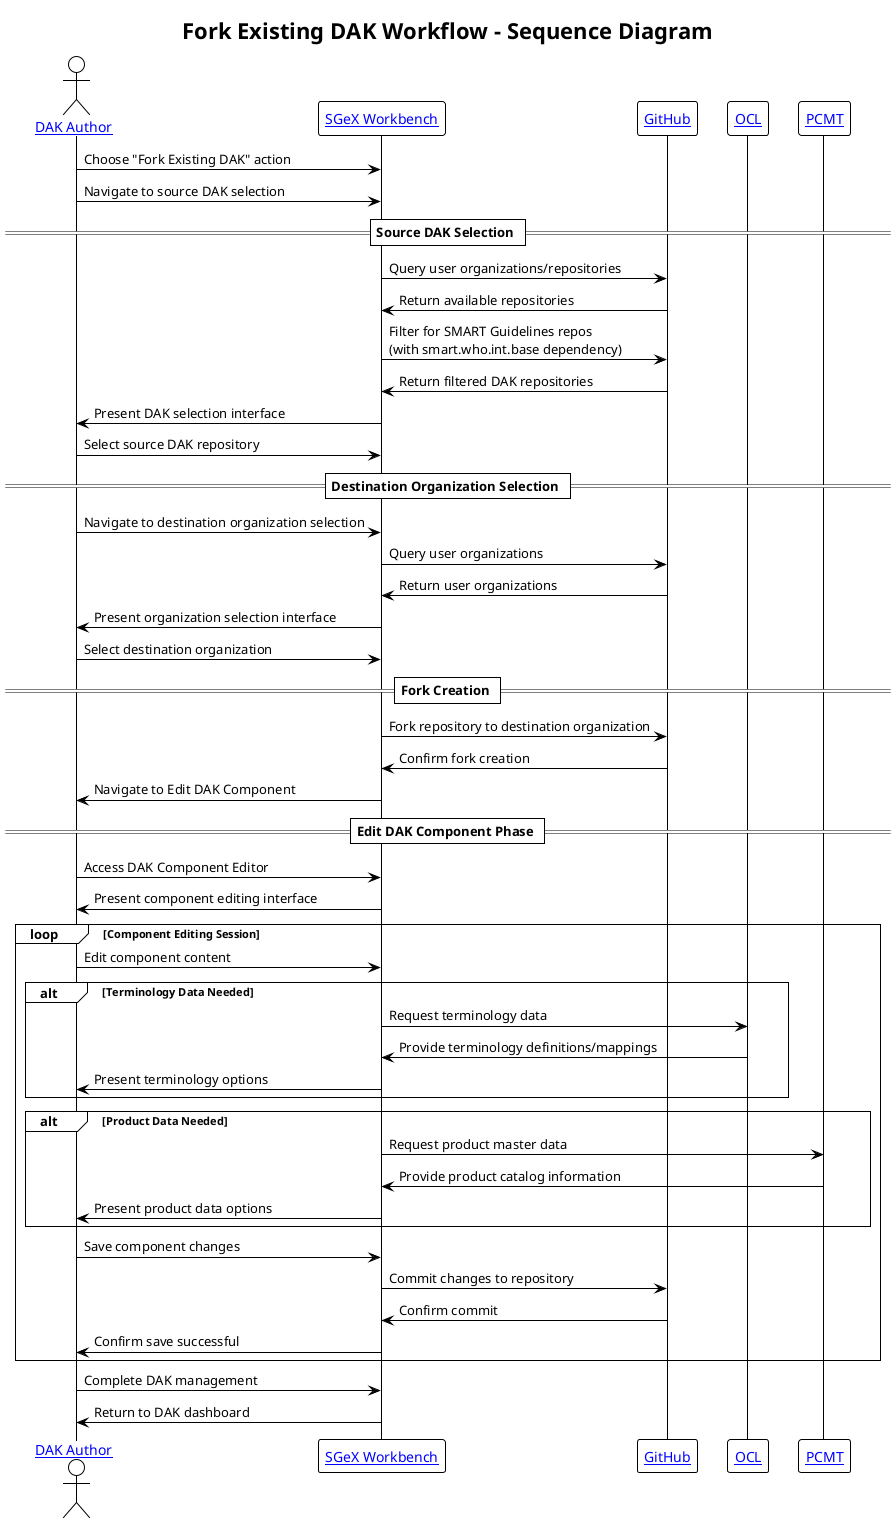 @startuml Fork Existing DAK Workflow Sequence
!theme plain
title Fork Existing DAK Workflow - Sequence Diagram

actor "[[../requirements.md#req-actor-001 DAK Author]]" as Author
participant "[[../requirements.md#req-actor-002 SGeX Workbench]]" as SGeX  
participant "[[../requirements.md#req-actor-003 GitHub]]" as GitHub
participant "[[../requirements.md#req-actor-004 OCL]]" as OCL
participant "[[../requirements.md#req-actor-005 PCMT]]" as PCMT

Author -> SGeX: Choose "Fork Existing DAK" action
Author -> SGeX: Navigate to source DAK selection

== Source DAK Selection ==
SGeX -> GitHub: Query user organizations/repositories
GitHub -> SGeX: Return available repositories
SGeX -> GitHub: Filter for SMART Guidelines repos\n(with smart.who.int.base dependency)
GitHub -> SGeX: Return filtered DAK repositories
SGeX -> Author: Present DAK selection interface

Author -> SGeX: Select source DAK repository

== Destination Organization Selection ==
Author -> SGeX: Navigate to destination organization selection
SGeX -> GitHub: Query user organizations
GitHub -> SGeX: Return user organizations
SGeX -> Author: Present organization selection interface

Author -> SGeX: Select destination organization

== Fork Creation ==
SGeX -> GitHub: Fork repository to destination organization
GitHub -> SGeX: Confirm fork creation
SGeX -> Author: Navigate to Edit DAK Component

== Edit DAK Component Phase ==
Author -> SGeX: Access DAK Component Editor
SGeX -> Author: Present component editing interface

loop Component Editing Session
    Author -> SGeX: Edit component content
    
    alt Terminology Data Needed
        SGeX -> OCL: Request terminology data
        OCL -> SGeX: Provide terminology definitions/mappings
        SGeX -> Author: Present terminology options
    end
    
    alt Product Data Needed  
        SGeX -> PCMT: Request product master data
        PCMT -> SGeX: Provide product catalog information
        SGeX -> Author: Present product data options
    end
    
    Author -> SGeX: Save component changes
    SGeX -> GitHub: Commit changes to repository
    GitHub -> SGeX: Confirm commit
    SGeX -> Author: Confirm save successful
end

Author -> SGeX: Complete DAK management
SGeX -> Author: Return to DAK dashboard

@enduml